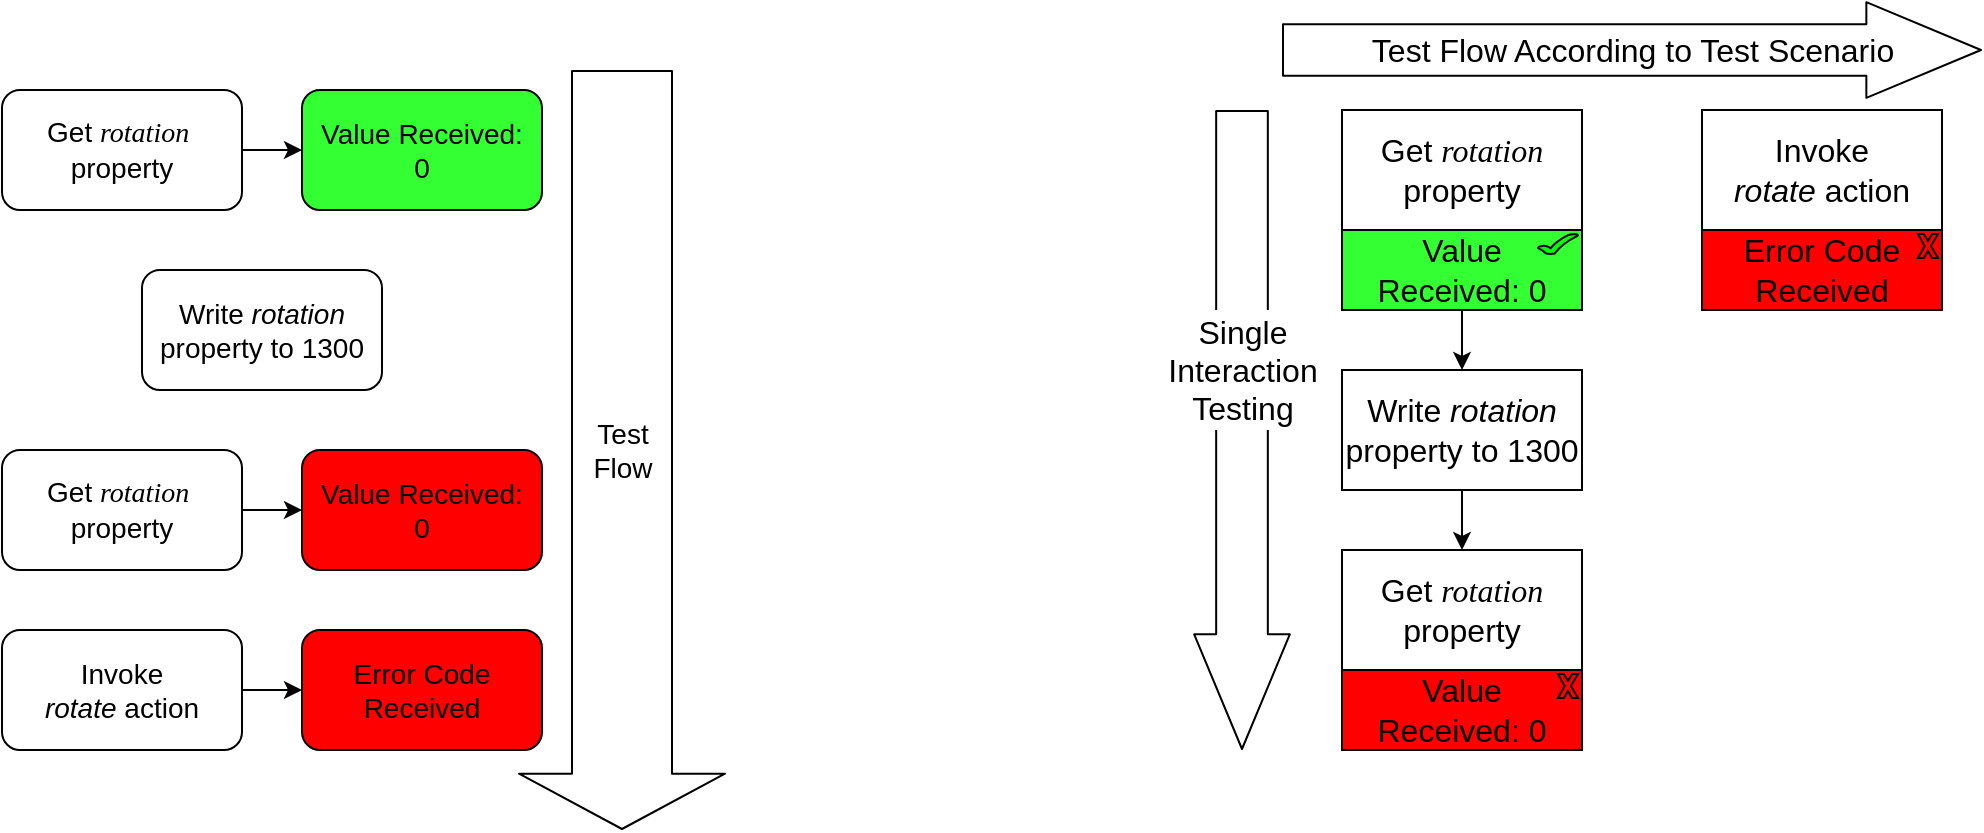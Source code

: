 <mxfile userAgent="Mozilla/5.0 (X11; Linux x86_64) AppleWebKit/537.36 (KHTML, like Gecko) draw.io/6.8.0 Chrome/59.0.307.115 Electron/1.8.6 Safari/537.36" version="8.6.3" editor="www.draw.io" type="device"><diagram id="33146a20-6f38-4ad3-5eeb-f2f13c8a7879" name="Page-1"><mxGraphModel dx="807" dy="502" grid="1" gridSize="10" guides="1" tooltips="1" connect="1" arrows="1" fold="1" page="1" pageScale="1" pageWidth="3300" pageHeight="4681" background="#ffffff" math="0" shadow="0"><root><mxCell id="0"/><mxCell id="1" parent="0"/><mxCell id="2" value="&lt;font style=&quot;font-size: 14px&quot;&gt;Get&amp;nbsp;&lt;font face=&quot;Verdana&quot; style=&quot;font-size: 14px&quot;&gt;&lt;i style=&quot;font-size: 14px&quot;&gt;rotation&lt;/i&gt;&lt;/font&gt;&amp;nbsp;&lt;br&gt;property&lt;/font&gt;" style="rounded=1;whiteSpace=wrap;html=1;fontSize=14;" parent="1" vertex="1"><mxGeometry x="160" y="200" width="120" height="60" as="geometry"/></mxCell><mxCell id="3" value="&lt;font style=&quot;font-size: 14px&quot;&gt;Value Received:&lt;br style=&quot;font-size: 14px;&quot;&gt;0&lt;/font&gt;&lt;br style=&quot;font-size: 14px;&quot;&gt;" style="rounded=1;whiteSpace=wrap;html=1;fillColor=#33FF33;fontSize=14;" parent="1" vertex="1"><mxGeometry x="310" y="200" width="120" height="60" as="geometry"/></mxCell><mxCell id="4" value="" style="endArrow=classic;html=1;entryX=0;entryY=0.5;exitX=1;exitY=0.5;fontSize=14;" parent="1" source="2" target="3" edge="1"><mxGeometry width="50" height="50" relative="1" as="geometry"><mxPoint x="260" y="330" as="sourcePoint"/><mxPoint x="310" y="280" as="targetPoint"/></mxGeometry></mxCell><mxCell id="5" value="Write &lt;i style=&quot;font-size: 14px;&quot;&gt;rotation &lt;/i&gt;property to 1300" style="rounded=1;whiteSpace=wrap;html=1;fontSize=14;" parent="1" vertex="1"><mxGeometry x="230" y="290" width="120" height="60" as="geometry"/></mxCell><mxCell id="8" value="Get&amp;nbsp;&lt;font face=&quot;Verdana&quot; style=&quot;font-size: 14px&quot;&gt;&lt;i style=&quot;font-size: 14px&quot;&gt;rotation&lt;/i&gt;&lt;/font&gt;&amp;nbsp;&lt;br&gt;property" style="rounded=1;whiteSpace=wrap;html=1;fontSize=14;" parent="1" vertex="1"><mxGeometry x="160" y="380" width="120" height="60" as="geometry"/></mxCell><mxCell id="9" value="Value Received:&lt;br style=&quot;font-size: 14px;&quot;&gt;0&lt;br style=&quot;font-size: 14px;&quot;&gt;" style="rounded=1;whiteSpace=wrap;html=1;fillColor=#FF0000;fontSize=14;" parent="1" vertex="1"><mxGeometry x="310" y="380" width="120" height="60" as="geometry"/></mxCell><mxCell id="10" value="" style="endArrow=classic;html=1;entryX=0;entryY=0.5;exitX=1;exitY=0.5;fontSize=14;" parent="1" source="8" target="9" edge="1"><mxGeometry width="50" height="50" relative="1" as="geometry"><mxPoint x="260" y="510" as="sourcePoint"/><mxPoint x="310" y="460" as="targetPoint"/></mxGeometry></mxCell><mxCell id="12" value="Test&lt;br style=&quot;font-size: 14px;&quot;&gt;Flow&lt;br style=&quot;font-size: 14px;&quot;&gt;" style="shape=flexArrow;endArrow=classic;html=1;fillColor=#ffffff;width=50;endSize=8.88;endWidth=52;fontSize=14;" parent="1" edge="1"><mxGeometry width="50" height="50" relative="1" as="geometry"><mxPoint x="470" y="190" as="sourcePoint"/><mxPoint x="470" y="570" as="targetPoint"/></mxGeometry></mxCell><mxCell id="13" value="Invoke &lt;i&gt;rotate&amp;nbsp;&lt;/i&gt;action" style="rounded=1;whiteSpace=wrap;html=1;fontSize=14;" parent="1" vertex="1"><mxGeometry x="160" y="470" width="120" height="60" as="geometry"/></mxCell><mxCell id="15" value="Error Code Received" style="rounded=1;whiteSpace=wrap;html=1;fontSize=14;fillColor=#FF0000;" parent="1" vertex="1"><mxGeometry x="310" y="470" width="120" height="60" as="geometry"/></mxCell><mxCell id="17" value="" style="endArrow=classic;html=1;entryX=0;entryY=0.5;exitX=1;exitY=0.5;fontSize=14;" parent="1" source="13" target="15" edge="1"><mxGeometry width="50" height="50" relative="1" as="geometry"><mxPoint x="290" y="510" as="sourcePoint"/><mxPoint x="310.2" y="500.2" as="targetPoint"/></mxGeometry></mxCell><mxCell id="31" value="&lt;span&gt;Get&amp;nbsp;&lt;/span&gt;&lt;font face=&quot;Verdana&quot;&gt;&lt;i&gt;rotation&lt;br&gt;&lt;/i&gt;&lt;/font&gt;&lt;span&gt;property&lt;/span&gt;" style="rounded=0;whiteSpace=wrap;html=1;fillColor=none;fontSize=16;" parent="1" vertex="1"><mxGeometry x="830" y="210" width="120" height="60" as="geometry"/></mxCell><mxCell id="42" style="edgeStyle=orthogonalEdgeStyle;rounded=0;html=1;exitX=0.5;exitY=1;startArrow=none;startFill=0;jettySize=auto;orthogonalLoop=1;strokeColor=#000000;fontSize=16;" parent="1" source="33" target="34" edge="1"><mxGeometry relative="1" as="geometry"/></mxCell><mxCell id="33" value="&lt;span&gt;Value Received:&amp;nbsp;&lt;/span&gt;&lt;span&gt;0&lt;/span&gt;" style="rounded=0;whiteSpace=wrap;html=1;fillColor=#33FF33;fontSize=16;shadow=0;" parent="1" vertex="1"><mxGeometry x="830" y="270" width="120" height="40" as="geometry"/></mxCell><mxCell id="43" style="edgeStyle=orthogonalEdgeStyle;rounded=0;html=1;exitX=0.5;exitY=1;entryX=0.5;entryY=0;startArrow=none;startFill=0;jettySize=auto;orthogonalLoop=1;strokeColor=#000000;fontSize=16;" parent="1" source="34" target="38" edge="1"><mxGeometry relative="1" as="geometry"/></mxCell><mxCell id="34" value="&lt;span&gt;Write&amp;nbsp;&lt;/span&gt;&lt;i&gt;rotation&lt;br&gt;&lt;/i&gt;&lt;span&gt;property to 1300&lt;/span&gt;&lt;br&gt;" style="rounded=0;whiteSpace=wrap;html=1;fillColor=none;fontSize=16;" parent="1" vertex="1"><mxGeometry x="830" y="340" width="120" height="60" as="geometry"/></mxCell><mxCell id="38" value="&lt;span&gt;Get&amp;nbsp;&lt;/span&gt;&lt;font face=&quot;Verdana&quot;&gt;&lt;i&gt;rotation&lt;br&gt;&lt;/i&gt;&lt;/font&gt;&lt;span&gt;property&lt;/span&gt;&lt;br&gt;" style="rounded=0;whiteSpace=wrap;html=1;fillColor=none;fontSize=16;" parent="1" vertex="1"><mxGeometry x="830" y="430" width="120" height="60" as="geometry"/></mxCell><mxCell id="41" value="&lt;span&gt;Value Received:&amp;nbsp;&lt;/span&gt;&lt;span&gt;0&lt;/span&gt;" style="rounded=0;whiteSpace=wrap;html=1;fillColor=#FF0000;fontSize=16;" parent="1" vertex="1"><mxGeometry x="830" y="490" width="120" height="40" as="geometry"/></mxCell><mxCell id="44" value="Invoke &lt;i&gt;rotate&lt;/i&gt;&amp;nbsp;action" style="rounded=0;whiteSpace=wrap;html=1;fillColor=#ffffff;fontSize=16;strokeColor=#000000;" parent="1" vertex="1"><mxGeometry x="1010" y="210" width="120" height="60" as="geometry"/></mxCell><mxCell id="45" value="&lt;span&gt;Error Code Received&lt;/span&gt;&lt;br&gt;" style="rounded=0;whiteSpace=wrap;html=1;fillColor=#FF0000;fontSize=16;" parent="1" vertex="1"><mxGeometry x="1010" y="270" width="120" height="40" as="geometry"/></mxCell><mxCell id="52" value="Test Flow According to Test Scenario&lt;br style=&quot;font-size: 16px;&quot;&gt;" style="shape=flexArrow;endArrow=classic;html=1;fillColor=#ffffff;width=25.833;endSize=18.775;endWidth=20.972;fontSize=16;" parent="1" edge="1"><mxGeometry width="50" height="50" relative="1" as="geometry"><mxPoint x="800" y="180.0" as="sourcePoint"/><mxPoint x="1150" y="180" as="targetPoint"/></mxGeometry></mxCell><mxCell id="53" value="&lt;br&gt;&lt;br style=&quot;font-size: 16px&quot;&gt;" style="shape=flexArrow;endArrow=classic;html=1;fillColor=#ffffff;width=25.833;endSize=18.775;endWidth=20.972;fontSize=16;" parent="1" edge="1"><mxGeometry width="50" height="50" relative="1" as="geometry"><mxPoint x="780" y="210" as="sourcePoint"/><mxPoint x="780" y="530" as="targetPoint"/></mxGeometry></mxCell><mxCell id="50" value="Single Interaction Testing" style="text;html=1;strokeColor=none;fillColor=#ffffff;align=center;verticalAlign=middle;whiteSpace=wrap;rounded=0;fontSize=16;" parent="1" vertex="1"><mxGeometry x="734" y="310" width="93" height="60" as="geometry"/></mxCell><mxCell id="54" value="" style="verticalLabelPosition=bottom;verticalAlign=top;html=1;shape=mxgraph.basic.tick;rounded=0;shadow=0;fillColor=#00FF00;fontSize=14;" parent="1" vertex="1"><mxGeometry x="928" y="272" width="20" height="10" as="geometry"/></mxCell><mxCell id="55" value="" style="verticalLabelPosition=bottom;verticalAlign=top;html=1;shape=mxgraph.basic.x;rounded=0;shadow=0;fillColor=#FF0000;fontSize=14;" parent="1" vertex="1"><mxGeometry x="1118" y="272" width="10" height="12" as="geometry"/></mxCell><mxCell id="57" value="" style="verticalLabelPosition=bottom;verticalAlign=top;html=1;shape=mxgraph.basic.x;rounded=0;shadow=0;fillColor=#FF0000;fontSize=14;" parent="1" vertex="1"><mxGeometry x="938" y="492" width="10" height="12" as="geometry"/></mxCell></root></mxGraphModel></diagram></mxfile>